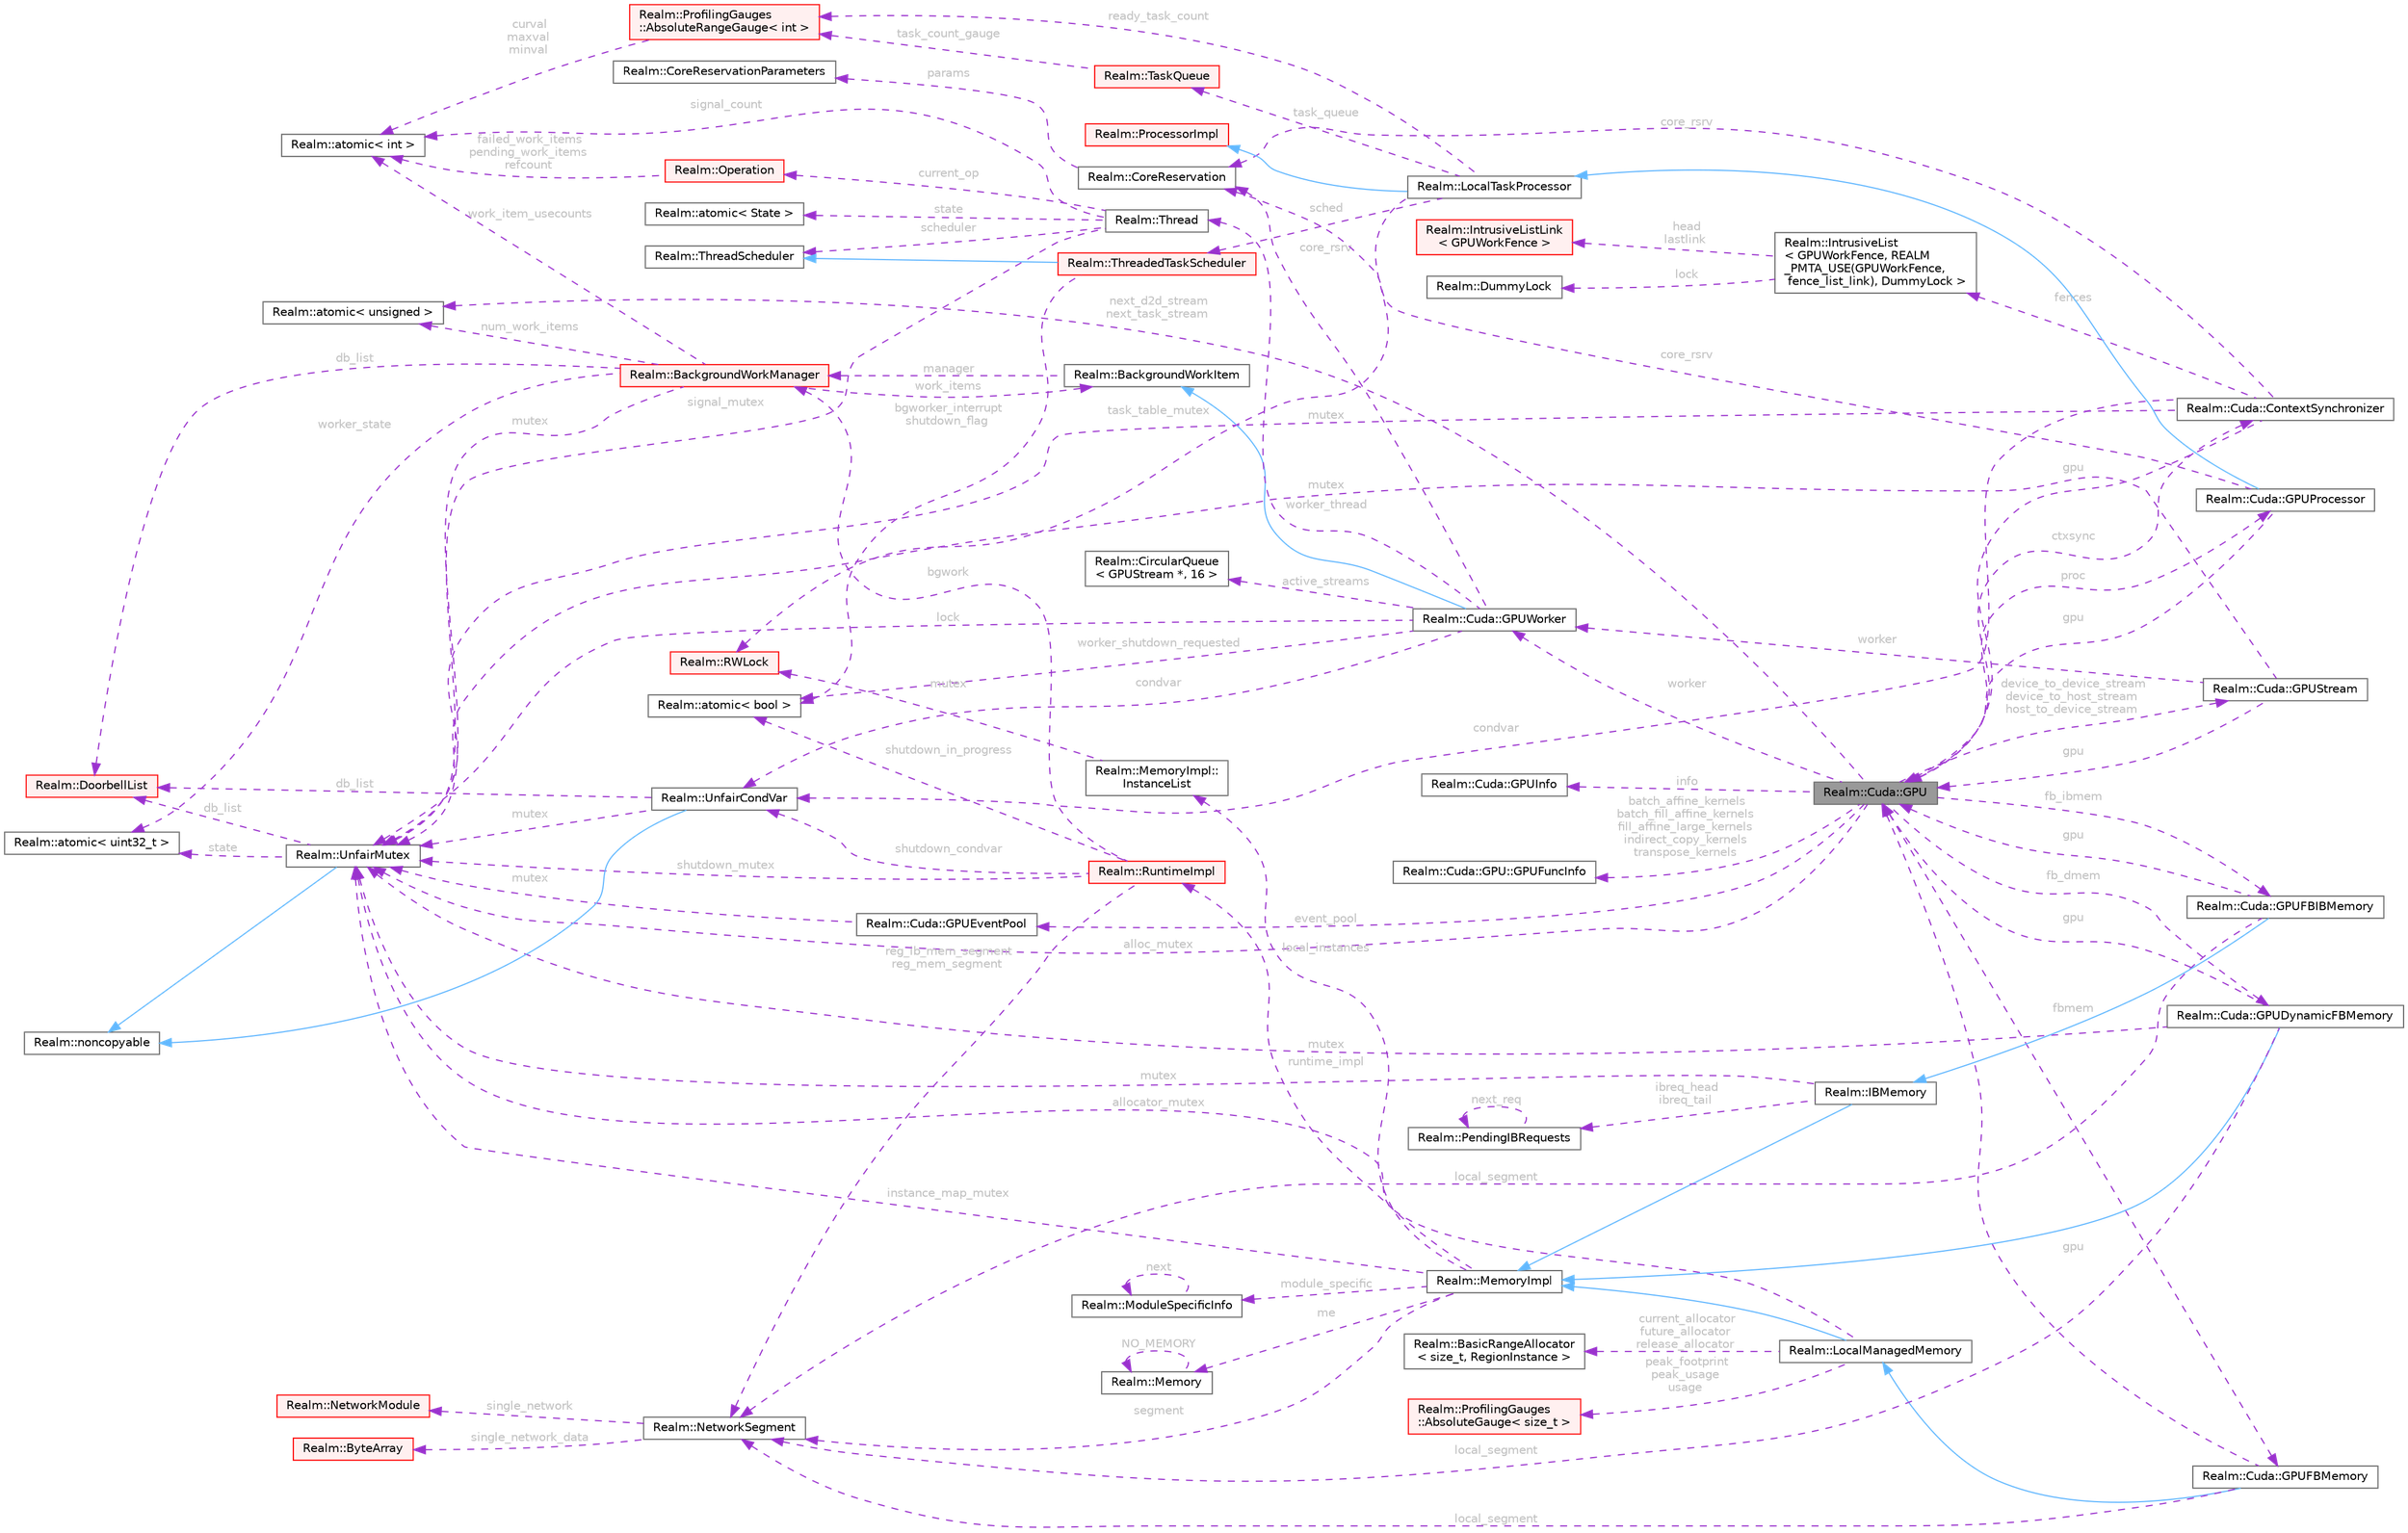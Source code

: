 digraph "Realm::Cuda::GPU"
{
 // LATEX_PDF_SIZE
  bgcolor="transparent";
  edge [fontname=Helvetica,fontsize=10,labelfontname=Helvetica,labelfontsize=10];
  node [fontname=Helvetica,fontsize=10,shape=box,height=0.2,width=0.4];
  rankdir="LR";
  Node1 [id="Node000001",label="Realm::Cuda::GPU",height=0.2,width=0.4,color="gray40", fillcolor="grey60", style="filled", fontcolor="black",tooltip=" "];
  Node2 -> Node1 [id="edge1_Node000001_Node000002",dir="back",color="darkorchid3",style="dashed",tooltip=" ",label=" ctxsync",fontcolor="grey" ];
  Node2 [id="Node000002",label="Realm::Cuda::ContextSynchronizer",height=0.2,width=0.4,color="gray40", fillcolor="white", style="filled",URL="$classRealm_1_1Cuda_1_1ContextSynchronizer.html",tooltip=" "];
  Node1 -> Node2 [id="edge2_Node000002_Node000001",dir="back",color="darkorchid3",style="dashed",tooltip=" ",label=" gpu",fontcolor="grey" ];
  Node3 -> Node2 [id="edge3_Node000002_Node000003",dir="back",color="darkorchid3",style="dashed",tooltip=" ",label=" mutex",fontcolor="grey" ];
  Node3 [id="Node000003",label="Realm::UnfairMutex",height=0.2,width=0.4,color="gray40", fillcolor="white", style="filled",URL="$classRealm_1_1UnfairMutex.html",tooltip=" "];
  Node4 -> Node3 [id="edge4_Node000003_Node000004",dir="back",color="steelblue1",style="solid",tooltip=" "];
  Node4 [id="Node000004",label="Realm::noncopyable",height=0.2,width=0.4,color="gray40", fillcolor="white", style="filled",URL="$classRealm_1_1noncopyable.html",tooltip=" "];
  Node5 -> Node3 [id="edge5_Node000003_Node000005",dir="back",color="darkorchid3",style="dashed",tooltip=" ",label=" state",fontcolor="grey" ];
  Node5 [id="Node000005",label="Realm::atomic\< uint32_t \>",height=0.2,width=0.4,color="gray40", fillcolor="white", style="filled",URL="$classRealm_1_1atomic.html",tooltip=" "];
  Node6 -> Node3 [id="edge6_Node000003_Node000006",dir="back",color="darkorchid3",style="dashed",tooltip=" ",label=" db_list",fontcolor="grey" ];
  Node6 [id="Node000006",label="Realm::DoorbellList",height=0.2,width=0.4,color="red", fillcolor="#FFF0F0", style="filled",URL="$classRealm_1_1DoorbellList.html",tooltip=" "];
  Node8 -> Node2 [id="edge7_Node000002_Node000008",dir="back",color="darkorchid3",style="dashed",tooltip=" ",label=" condvar",fontcolor="grey" ];
  Node8 [id="Node000008",label="Realm::UnfairCondVar",height=0.2,width=0.4,color="gray40", fillcolor="white", style="filled",URL="$classRealm_1_1UnfairCondVar.html",tooltip=" "];
  Node4 -> Node8 [id="edge8_Node000008_Node000004",dir="back",color="steelblue1",style="solid",tooltip=" "];
  Node3 -> Node8 [id="edge9_Node000008_Node000003",dir="back",color="darkorchid3",style="dashed",tooltip=" ",label=" mutex",fontcolor="grey" ];
  Node6 -> Node8 [id="edge10_Node000008_Node000006",dir="back",color="darkorchid3",style="dashed",tooltip=" ",label=" db_list",fontcolor="grey" ];
  Node9 -> Node2 [id="edge11_Node000002_Node000009",dir="back",color="darkorchid3",style="dashed",tooltip=" ",label=" fences",fontcolor="grey" ];
  Node9 [id="Node000009",label="Realm::IntrusiveList\l\< GPUWorkFence, REALM\l_PMTA_USE(GPUWorkFence,\l fence_list_link), DummyLock \>",height=0.2,width=0.4,color="gray40", fillcolor="white", style="filled",URL="$classRealm_1_1IntrusiveList.html",tooltip=" "];
  Node10 -> Node9 [id="edge12_Node000009_Node000010",dir="back",color="darkorchid3",style="dashed",tooltip=" ",label=" lock",fontcolor="grey" ];
  Node10 [id="Node000010",label="Realm::DummyLock",height=0.2,width=0.4,color="gray40", fillcolor="white", style="filled",URL="$classRealm_1_1DummyLock.html",tooltip=" "];
  Node11 -> Node9 [id="edge13_Node000009_Node000011",dir="back",color="darkorchid3",style="dashed",tooltip=" ",label=" head\nlastlink",fontcolor="grey" ];
  Node11 [id="Node000011",label="Realm::IntrusiveListLink\l\< GPUWorkFence \>",height=0.2,width=0.4,color="red", fillcolor="#FFF0F0", style="filled",URL="$structRealm_1_1IntrusiveListLink.html",tooltip=" "];
  Node55 -> Node2 [id="edge14_Node000002_Node000055",dir="back",color="darkorchid3",style="dashed",tooltip=" ",label=" core_rsrv",fontcolor="grey" ];
  Node55 [id="Node000055",label="Realm::CoreReservation",height=0.2,width=0.4,color="gray40", fillcolor="white", style="filled",URL="$classRealm_1_1CoreReservation.html",tooltip=" "];
  Node56 -> Node55 [id="edge15_Node000055_Node000056",dir="back",color="darkorchid3",style="dashed",tooltip=" ",label=" params",fontcolor="grey" ];
  Node56 [id="Node000056",label="Realm::CoreReservationParameters",height=0.2,width=0.4,color="gray40", fillcolor="white", style="filled",URL="$classRealm_1_1CoreReservationParameters.html",tooltip=" "];
  Node57 -> Node1 [id="edge16_Node000001_Node000057",dir="back",color="darkorchid3",style="dashed",tooltip=" ",label=" info",fontcolor="grey" ];
  Node57 [id="Node000057",label="Realm::Cuda::GPUInfo",height=0.2,width=0.4,color="gray40", fillcolor="white", style="filled",URL="$structRealm_1_1Cuda_1_1GPUInfo.html",tooltip=" "];
  Node58 -> Node1 [id="edge17_Node000001_Node000058",dir="back",color="darkorchid3",style="dashed",tooltip=" ",label=" worker",fontcolor="grey" ];
  Node58 [id="Node000058",label="Realm::Cuda::GPUWorker",height=0.2,width=0.4,color="gray40", fillcolor="white", style="filled",URL="$classRealm_1_1Cuda_1_1GPUWorker.html",tooltip=" "];
  Node32 -> Node58 [id="edge18_Node000058_Node000032",dir="back",color="steelblue1",style="solid",tooltip=" "];
  Node32 [id="Node000032",label="Realm::BackgroundWorkItem",height=0.2,width=0.4,color="gray40", fillcolor="white", style="filled",URL="$classRealm_1_1BackgroundWorkItem.html",tooltip=" "];
  Node33 -> Node32 [id="edge19_Node000032_Node000033",dir="back",color="darkorchid3",style="dashed",tooltip=" ",label=" manager",fontcolor="grey" ];
  Node33 [id="Node000033",label="Realm::BackgroundWorkManager",height=0.2,width=0.4,color="red", fillcolor="#FFF0F0", style="filled",URL="$classRealm_1_1BackgroundWorkManager.html",tooltip=" "];
  Node3 -> Node33 [id="edge20_Node000033_Node000003",dir="back",color="darkorchid3",style="dashed",tooltip=" ",label=" mutex",fontcolor="grey" ];
  Node35 -> Node33 [id="edge21_Node000033_Node000035",dir="back",color="darkorchid3",style="dashed",tooltip=" ",label=" num_work_items",fontcolor="grey" ];
  Node35 [id="Node000035",label="Realm::atomic\< unsigned \>",height=0.2,width=0.4,color="gray40", fillcolor="white", style="filled",URL="$classRealm_1_1atomic.html",tooltip=" "];
  Node24 -> Node33 [id="edge22_Node000033_Node000024",dir="back",color="darkorchid3",style="dashed",tooltip=" ",label=" work_item_usecounts",fontcolor="grey" ];
  Node24 [id="Node000024",label="Realm::atomic\< int \>",height=0.2,width=0.4,color="gray40", fillcolor="white", style="filled",URL="$classRealm_1_1atomic.html",tooltip=" "];
  Node32 -> Node33 [id="edge23_Node000033_Node000032",dir="back",color="darkorchid3",style="dashed",tooltip=" ",label=" work_items",fontcolor="grey" ];
  Node5 -> Node33 [id="edge24_Node000033_Node000005",dir="back",color="darkorchid3",style="dashed",tooltip=" ",label=" worker_state",fontcolor="grey" ];
  Node6 -> Node33 [id="edge25_Node000033_Node000006",dir="back",color="darkorchid3",style="dashed",tooltip=" ",label=" db_list",fontcolor="grey" ];
  Node3 -> Node58 [id="edge26_Node000058_Node000003",dir="back",color="darkorchid3",style="dashed",tooltip=" ",label=" lock",fontcolor="grey" ];
  Node8 -> Node58 [id="edge27_Node000058_Node000008",dir="back",color="darkorchid3",style="dashed",tooltip=" ",label=" condvar",fontcolor="grey" ];
  Node59 -> Node58 [id="edge28_Node000058_Node000059",dir="back",color="darkorchid3",style="dashed",tooltip=" ",label=" active_streams",fontcolor="grey" ];
  Node59 [id="Node000059",label="Realm::CircularQueue\l\< GPUStream *, 16 \>",height=0.2,width=0.4,color="gray40", fillcolor="white", style="filled",URL="$classRealm_1_1CircularQueue.html",tooltip=" "];
  Node55 -> Node58 [id="edge29_Node000058_Node000055",dir="back",color="darkorchid3",style="dashed",tooltip=" ",label=" core_rsrv",fontcolor="grey" ];
  Node60 -> Node58 [id="edge30_Node000058_Node000060",dir="back",color="darkorchid3",style="dashed",tooltip=" ",label=" worker_thread",fontcolor="grey" ];
  Node60 [id="Node000060",label="Realm::Thread",height=0.2,width=0.4,color="gray40", fillcolor="white", style="filled",URL="$classRealm_1_1Thread.html",tooltip=" "];
  Node61 -> Node60 [id="edge31_Node000060_Node000061",dir="back",color="darkorchid3",style="dashed",tooltip=" ",label=" state",fontcolor="grey" ];
  Node61 [id="Node000061",label="Realm::atomic\< State \>",height=0.2,width=0.4,color="gray40", fillcolor="white", style="filled",URL="$classRealm_1_1atomic.html",tooltip=" "];
  Node62 -> Node60 [id="edge32_Node000060_Node000062",dir="back",color="darkorchid3",style="dashed",tooltip=" ",label=" scheduler",fontcolor="grey" ];
  Node62 [id="Node000062",label="Realm::ThreadScheduler",height=0.2,width=0.4,color="gray40", fillcolor="white", style="filled",URL="$classRealm_1_1ThreadScheduler.html",tooltip=" "];
  Node14 -> Node60 [id="edge33_Node000060_Node000014",dir="back",color="darkorchid3",style="dashed",tooltip=" ",label=" current_op",fontcolor="grey" ];
  Node14 [id="Node000014",label="Realm::Operation",height=0.2,width=0.4,color="red", fillcolor="#FFF0F0", style="filled",URL="$classRealm_1_1Operation.html",tooltip=" "];
  Node24 -> Node14 [id="edge34_Node000014_Node000024",dir="back",color="darkorchid3",style="dashed",tooltip=" ",label=" failed_work_items\npending_work_items\nrefcount",fontcolor="grey" ];
  Node24 -> Node60 [id="edge35_Node000060_Node000024",dir="back",color="darkorchid3",style="dashed",tooltip=" ",label=" signal_count",fontcolor="grey" ];
  Node3 -> Node60 [id="edge36_Node000060_Node000003",dir="back",color="darkorchid3",style="dashed",tooltip=" ",label=" signal_mutex",fontcolor="grey" ];
  Node63 -> Node58 [id="edge37_Node000058_Node000063",dir="back",color="darkorchid3",style="dashed",tooltip=" ",label=" worker_shutdown_requested",fontcolor="grey" ];
  Node63 [id="Node000063",label="Realm::atomic\< bool \>",height=0.2,width=0.4,color="gray40", fillcolor="white", style="filled",URL="$classRealm_1_1atomic.html",tooltip=" "];
  Node64 -> Node1 [id="edge38_Node000001_Node000064",dir="back",color="darkorchid3",style="dashed",tooltip=" ",label=" proc",fontcolor="grey" ];
  Node64 [id="Node000064",label="Realm::Cuda::GPUProcessor",height=0.2,width=0.4,color="gray40", fillcolor="white", style="filled",URL="$classRealm_1_1Cuda_1_1GPUProcessor.html",tooltip=" "];
  Node65 -> Node64 [id="edge39_Node000064_Node000065",dir="back",color="steelblue1",style="solid",tooltip=" "];
  Node65 [id="Node000065",label="Realm::LocalTaskProcessor",height=0.2,width=0.4,color="gray40", fillcolor="white", style="filled",URL="$classRealm_1_1LocalTaskProcessor.html",tooltip=" "];
  Node19 -> Node65 [id="edge40_Node000065_Node000019",dir="back",color="steelblue1",style="solid",tooltip=" "];
  Node19 [id="Node000019",label="Realm::ProcessorImpl",height=0.2,width=0.4,color="red", fillcolor="#FFF0F0", style="filled",URL="$classRealm_1_1ProcessorImpl.html",tooltip=" "];
  Node66 -> Node65 [id="edge41_Node000065_Node000066",dir="back",color="darkorchid3",style="dashed",tooltip=" ",label=" sched",fontcolor="grey" ];
  Node66 [id="Node000066",label="Realm::ThreadedTaskScheduler",height=0.2,width=0.4,color="red", fillcolor="#FFF0F0", style="filled",URL="$classRealm_1_1ThreadedTaskScheduler.html",tooltip=" "];
  Node62 -> Node66 [id="edge42_Node000066_Node000062",dir="back",color="steelblue1",style="solid",tooltip=" "];
  Node63 -> Node66 [id="edge43_Node000066_Node000063",dir="back",color="darkorchid3",style="dashed",tooltip=" ",label=" bgworker_interrupt\nshutdown_flag",fontcolor="grey" ];
  Node86 -> Node65 [id="edge44_Node000065_Node000086",dir="back",color="darkorchid3",style="dashed",tooltip=" ",label=" task_queue",fontcolor="grey" ];
  Node86 [id="Node000086",label="Realm::TaskQueue",height=0.2,width=0.4,color="red", fillcolor="#FFF0F0", style="filled",URL="$classRealm_1_1TaskQueue.html",tooltip=" "];
  Node73 -> Node86 [id="edge45_Node000086_Node000073",dir="back",color="darkorchid3",style="dashed",tooltip=" ",label=" task_count_gauge",fontcolor="grey" ];
  Node73 [id="Node000073",label="Realm::ProfilingGauges\l::AbsoluteRangeGauge\< int \>",height=0.2,width=0.4,color="red", fillcolor="#FFF0F0", style="filled",URL="$classRealm_1_1ProfilingGauges_1_1AbsoluteRangeGauge.html",tooltip=" "];
  Node24 -> Node73 [id="edge46_Node000073_Node000024",dir="back",color="darkorchid3",style="dashed",tooltip=" ",label=" curval\nmaxval\nminval",fontcolor="grey" ];
  Node73 -> Node65 [id="edge47_Node000065_Node000073",dir="back",color="darkorchid3",style="dashed",tooltip=" ",label=" ready_task_count",fontcolor="grey" ];
  Node94 -> Node65 [id="edge48_Node000065_Node000094",dir="back",color="darkorchid3",style="dashed",tooltip=" ",label=" task_table_mutex",fontcolor="grey" ];
  Node94 [id="Node000094",label="Realm::RWLock",height=0.2,width=0.4,color="red", fillcolor="#FFF0F0", style="filled",URL="$classRealm_1_1RWLock.html",tooltip=" "];
  Node1 -> Node64 [id="edge49_Node000064_Node000001",dir="back",color="darkorchid3",style="dashed",tooltip=" ",label=" gpu",fontcolor="grey" ];
  Node55 -> Node64 [id="edge50_Node000064_Node000055",dir="back",color="darkorchid3",style="dashed",tooltip=" ",label=" core_rsrv",fontcolor="grey" ];
  Node97 -> Node1 [id="edge51_Node000001_Node000097",dir="back",color="darkorchid3",style="dashed",tooltip=" ",label=" fbmem",fontcolor="grey" ];
  Node97 [id="Node000097",label="Realm::Cuda::GPUFBMemory",height=0.2,width=0.4,color="gray40", fillcolor="white", style="filled",URL="$classRealm_1_1Cuda_1_1GPUFBMemory.html",tooltip=" "];
  Node98 -> Node97 [id="edge52_Node000097_Node000098",dir="back",color="steelblue1",style="solid",tooltip=" "];
  Node98 [id="Node000098",label="Realm::LocalManagedMemory",height=0.2,width=0.4,color="gray40", fillcolor="white", style="filled",URL="$classRealm_1_1LocalManagedMemory.html",tooltip=" "];
  Node99 -> Node98 [id="edge53_Node000098_Node000099",dir="back",color="steelblue1",style="solid",tooltip=" "];
  Node99 [id="Node000099",label="Realm::MemoryImpl",height=0.2,width=0.4,color="gray40", fillcolor="white", style="filled",URL="$classRealm_1_1MemoryImpl.html",tooltip=" "];
  Node100 -> Node99 [id="edge54_Node000099_Node000100",dir="back",color="darkorchid3",style="dashed",tooltip=" ",label=" me",fontcolor="grey" ];
  Node100 [id="Node000100",label="Realm::Memory",height=0.2,width=0.4,color="gray40", fillcolor="white", style="filled",URL="$classRealm_1_1Memory.html",tooltip=" "];
  Node100 -> Node100 [id="edge55_Node000100_Node000100",dir="back",color="darkorchid3",style="dashed",tooltip=" ",label=" NO_MEMORY",fontcolor="grey" ];
  Node101 -> Node99 [id="edge56_Node000099_Node000101",dir="back",color="darkorchid3",style="dashed",tooltip=" ",label=" segment",fontcolor="grey" ];
  Node101 [id="Node000101",label="Realm::NetworkSegment",height=0.2,width=0.4,color="gray40", fillcolor="white", style="filled",URL="$classRealm_1_1NetworkSegment.html",tooltip=" "];
  Node102 -> Node101 [id="edge57_Node000101_Node000102",dir="back",color="darkorchid3",style="dashed",tooltip=" ",label=" single_network",fontcolor="grey" ];
  Node102 [id="Node000102",label="Realm::NetworkModule",height=0.2,width=0.4,color="red", fillcolor="#FFF0F0", style="filled",URL="$classRealm_1_1NetworkModule.html",tooltip=" "];
  Node46 -> Node101 [id="edge58_Node000101_Node000046",dir="back",color="darkorchid3",style="dashed",tooltip=" ",label=" single_network_data",fontcolor="grey" ];
  Node46 [id="Node000046",label="Realm::ByteArray",height=0.2,width=0.4,color="red", fillcolor="#FFF0F0", style="filled",URL="$classRealm_1_1ByteArray.html",tooltip=" "];
  Node104 -> Node99 [id="edge59_Node000099_Node000104",dir="back",color="darkorchid3",style="dashed",tooltip=" ",label=" module_specific",fontcolor="grey" ];
  Node104 [id="Node000104",label="Realm::ModuleSpecificInfo",height=0.2,width=0.4,color="gray40", fillcolor="white", style="filled",URL="$classRealm_1_1ModuleSpecificInfo.html",tooltip=" "];
  Node104 -> Node104 [id="edge60_Node000104_Node000104",dir="back",color="darkorchid3",style="dashed",tooltip=" ",label=" next",fontcolor="grey" ];
  Node3 -> Node99 [id="edge61_Node000099_Node000003",dir="back",color="darkorchid3",style="dashed",tooltip=" ",label=" instance_map_mutex",fontcolor="grey" ];
  Node105 -> Node99 [id="edge62_Node000099_Node000105",dir="back",color="darkorchid3",style="dashed",tooltip=" ",label=" local_instances",fontcolor="grey" ];
  Node105 [id="Node000105",label="Realm::MemoryImpl::\lInstanceList",height=0.2,width=0.4,color="gray40", fillcolor="white", style="filled",URL="$structRealm_1_1MemoryImpl_1_1InstanceList.html",tooltip=" "];
  Node94 -> Node105 [id="edge63_Node000105_Node000094",dir="back",color="darkorchid3",style="dashed",tooltip=" ",label=" mutex",fontcolor="grey" ];
  Node106 -> Node99 [id="edge64_Node000099_Node000106",dir="back",color="darkorchid3",style="dashed",tooltip=" ",label=" runtime_impl",fontcolor="grey" ];
  Node106 [id="Node000106",label="Realm::RuntimeImpl",height=0.2,width=0.4,color="red", fillcolor="#FFF0F0", style="filled",URL="$classRealm_1_1RuntimeImpl.html",tooltip=" "];
  Node3 -> Node106 [id="edge65_Node000106_Node000003",dir="back",color="darkorchid3",style="dashed",tooltip=" ",label=" shutdown_mutex",fontcolor="grey" ];
  Node8 -> Node106 [id="edge66_Node000106_Node000008",dir="back",color="darkorchid3",style="dashed",tooltip=" ",label=" shutdown_condvar",fontcolor="grey" ];
  Node63 -> Node106 [id="edge67_Node000106_Node000063",dir="back",color="darkorchid3",style="dashed",tooltip=" ",label=" shutdown_in_progress",fontcolor="grey" ];
  Node33 -> Node106 [id="edge68_Node000106_Node000033",dir="back",color="darkorchid3",style="dashed",tooltip=" ",label=" bgwork",fontcolor="grey" ];
  Node101 -> Node106 [id="edge69_Node000106_Node000101",dir="back",color="darkorchid3",style="dashed",tooltip=" ",label=" reg_ib_mem_segment\nreg_mem_segment",fontcolor="grey" ];
  Node3 -> Node98 [id="edge70_Node000098_Node000003",dir="back",color="darkorchid3",style="dashed",tooltip=" ",label=" allocator_mutex",fontcolor="grey" ];
  Node127 -> Node98 [id="edge71_Node000098_Node000127",dir="back",color="darkorchid3",style="dashed",tooltip=" ",label=" current_allocator\nfuture_allocator\nrelease_allocator",fontcolor="grey" ];
  Node127 [id="Node000127",label="Realm::BasicRangeAllocator\l\< size_t, RegionInstance \>",height=0.2,width=0.4,color="gray40", fillcolor="white", style="filled",URL="$classRealm_1_1BasicRangeAllocator.html",tooltip=" "];
  Node128 -> Node98 [id="edge72_Node000098_Node000128",dir="back",color="darkorchid3",style="dashed",tooltip=" ",label=" peak_footprint\npeak_usage\nusage",fontcolor="grey" ];
  Node128 [id="Node000128",label="Realm::ProfilingGauges\l::AbsoluteGauge\< size_t \>",height=0.2,width=0.4,color="red", fillcolor="#FFF0F0", style="filled",URL="$classRealm_1_1ProfilingGauges_1_1AbsoluteGauge.html",tooltip=" "];
  Node1 -> Node97 [id="edge73_Node000097_Node000001",dir="back",color="darkorchid3",style="dashed",tooltip=" ",label=" gpu",fontcolor="grey" ];
  Node101 -> Node97 [id="edge74_Node000097_Node000101",dir="back",color="darkorchid3",style="dashed",tooltip=" ",label=" local_segment",fontcolor="grey" ];
  Node129 -> Node1 [id="edge75_Node000001_Node000129",dir="back",color="darkorchid3",style="dashed",tooltip=" ",label=" fb_dmem",fontcolor="grey" ];
  Node129 [id="Node000129",label="Realm::Cuda::GPUDynamicFBMemory",height=0.2,width=0.4,color="gray40", fillcolor="white", style="filled",URL="$classRealm_1_1Cuda_1_1GPUDynamicFBMemory.html",tooltip=" "];
  Node99 -> Node129 [id="edge76_Node000129_Node000099",dir="back",color="steelblue1",style="solid",tooltip=" "];
  Node1 -> Node129 [id="edge77_Node000129_Node000001",dir="back",color="darkorchid3",style="dashed",tooltip=" ",label=" gpu",fontcolor="grey" ];
  Node3 -> Node129 [id="edge78_Node000129_Node000003",dir="back",color="darkorchid3",style="dashed",tooltip=" ",label=" mutex",fontcolor="grey" ];
  Node101 -> Node129 [id="edge79_Node000129_Node000101",dir="back",color="darkorchid3",style="dashed",tooltip=" ",label=" local_segment",fontcolor="grey" ];
  Node130 -> Node1 [id="edge80_Node000001_Node000130",dir="back",color="darkorchid3",style="dashed",tooltip=" ",label=" fb_ibmem",fontcolor="grey" ];
  Node130 [id="Node000130",label="Realm::Cuda::GPUFBIBMemory",height=0.2,width=0.4,color="gray40", fillcolor="white", style="filled",URL="$classRealm_1_1Cuda_1_1GPUFBIBMemory.html",tooltip=" "];
  Node131 -> Node130 [id="edge81_Node000130_Node000131",dir="back",color="steelblue1",style="solid",tooltip=" "];
  Node131 [id="Node000131",label="Realm::IBMemory",height=0.2,width=0.4,color="gray40", fillcolor="white", style="filled",URL="$classRealm_1_1IBMemory.html",tooltip=" "];
  Node99 -> Node131 [id="edge82_Node000131_Node000099",dir="back",color="steelblue1",style="solid",tooltip=" "];
  Node3 -> Node131 [id="edge83_Node000131_Node000003",dir="back",color="darkorchid3",style="dashed",tooltip=" ",label=" mutex",fontcolor="grey" ];
  Node132 -> Node131 [id="edge84_Node000131_Node000132",dir="back",color="darkorchid3",style="dashed",tooltip=" ",label=" ibreq_head\nibreq_tail",fontcolor="grey" ];
  Node132 [id="Node000132",label="Realm::PendingIBRequests",height=0.2,width=0.4,color="gray40", fillcolor="white", style="filled",URL="$classRealm_1_1PendingIBRequests.html",tooltip=" "];
  Node132 -> Node132 [id="edge85_Node000132_Node000132",dir="back",color="darkorchid3",style="dashed",tooltip=" ",label=" next_req",fontcolor="grey" ];
  Node1 -> Node130 [id="edge86_Node000130_Node000001",dir="back",color="darkorchid3",style="dashed",tooltip=" ",label=" gpu",fontcolor="grey" ];
  Node101 -> Node130 [id="edge87_Node000130_Node000101",dir="back",color="darkorchid3",style="dashed",tooltip=" ",label=" local_segment",fontcolor="grey" ];
  Node133 -> Node1 [id="edge88_Node000001_Node000133",dir="back",color="darkorchid3",style="dashed",tooltip=" ",label=" batch_affine_kernels\nbatch_fill_affine_kernels\nfill_affine_large_kernels\nindirect_copy_kernels\ntranspose_kernels",fontcolor="grey" ];
  Node133 [id="Node000133",label="Realm::Cuda::GPU::GPUFuncInfo",height=0.2,width=0.4,color="gray40", fillcolor="white", style="filled",URL="$structRealm_1_1Cuda_1_1GPU_1_1GPUFuncInfo.html",tooltip=" "];
  Node134 -> Node1 [id="edge89_Node000001_Node000134",dir="back",color="darkorchid3",style="dashed",tooltip=" ",label=" device_to_device_stream\ndevice_to_host_stream\nhost_to_device_stream",fontcolor="grey" ];
  Node134 [id="Node000134",label="Realm::Cuda::GPUStream",height=0.2,width=0.4,color="gray40", fillcolor="white", style="filled",URL="$classRealm_1_1Cuda_1_1GPUStream.html",tooltip=" "];
  Node1 -> Node134 [id="edge90_Node000134_Node000001",dir="back",color="darkorchid3",style="dashed",tooltip=" ",label=" gpu",fontcolor="grey" ];
  Node58 -> Node134 [id="edge91_Node000134_Node000058",dir="back",color="darkorchid3",style="dashed",tooltip=" ",label=" worker",fontcolor="grey" ];
  Node3 -> Node134 [id="edge92_Node000134_Node000003",dir="back",color="darkorchid3",style="dashed",tooltip=" ",label=" mutex",fontcolor="grey" ];
  Node35 -> Node1 [id="edge93_Node000001_Node000035",dir="back",color="darkorchid3",style="dashed",tooltip=" ",label=" next_d2d_stream\nnext_task_stream",fontcolor="grey" ];
  Node135 -> Node1 [id="edge94_Node000001_Node000135",dir="back",color="darkorchid3",style="dashed",tooltip=" ",label=" event_pool",fontcolor="grey" ];
  Node135 [id="Node000135",label="Realm::Cuda::GPUEventPool",height=0.2,width=0.4,color="gray40", fillcolor="white", style="filled",URL="$classRealm_1_1Cuda_1_1GPUEventPool.html",tooltip=" "];
  Node3 -> Node135 [id="edge95_Node000135_Node000003",dir="back",color="darkorchid3",style="dashed",tooltip=" ",label=" mutex",fontcolor="grey" ];
  Node3 -> Node1 [id="edge96_Node000001_Node000003",dir="back",color="darkorchid3",style="dashed",tooltip=" ",label=" alloc_mutex",fontcolor="grey" ];
}
